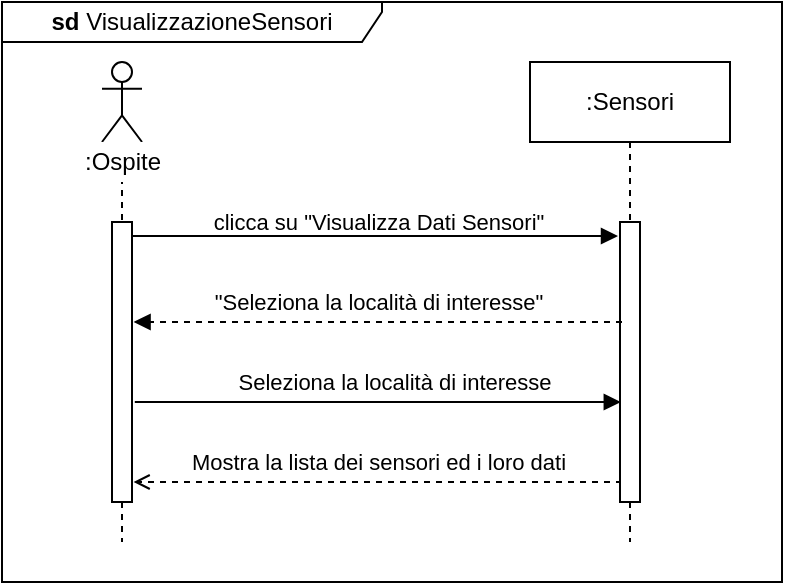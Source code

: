 <mxfile version="13.9.9" type="device"><diagram id="MIO8tU1UEvl1B__BIQpK" name="Page-1"><mxGraphModel dx="1086" dy="1975" grid="1" gridSize="10" guides="1" tooltips="1" connect="1" arrows="1" fold="1" page="1" pageScale="1" pageWidth="827" pageHeight="1169" math="0" shadow="0"><root><mxCell id="0"/><mxCell id="1" parent="0"/><mxCell id="ORToput19fKV2EuOsulp-1" value="&lt;b&gt;sd &lt;/b&gt;VisualizzazioneSensori" style="shape=umlFrame;whiteSpace=wrap;html=1;width=190;height=20;" parent="1" vertex="1"><mxGeometry x="70" y="-1150" width="390" height="290" as="geometry"/></mxCell><mxCell id="biBlbflUzNOPunbcJSMS-14" value="" style="endArrow=open;dashed=1;endFill=0;endSize=6;html=1;exitX=0.021;exitY=0.946;exitDx=0;exitDy=0;exitPerimeter=0;startSize=8;" parent="1" edge="1"><mxGeometry width="160" relative="1" as="geometry"><mxPoint x="380" y="-910.0" as="sourcePoint"/><mxPoint x="135.79" y="-910.0" as="targetPoint"/></mxGeometry></mxCell><mxCell id="biBlbflUzNOPunbcJSMS-3" value="" style="shape=umlLifeline;participant=umlActor;perimeter=lifelinePerimeter;whiteSpace=wrap;html=1;container=1;collapsible=0;recursiveResize=0;verticalAlign=top;spacingTop=36;outlineConnect=0;" parent="1" vertex="1"><mxGeometry x="120" y="-1120" width="20" height="240" as="geometry"/></mxCell><mxCell id="biBlbflUzNOPunbcJSMS-5" value="" style="html=1;points=[];perimeter=orthogonalPerimeter;" parent="biBlbflUzNOPunbcJSMS-3" vertex="1"><mxGeometry x="5" y="80" width="10" height="140" as="geometry"/></mxCell><mxCell id="biBlbflUzNOPunbcJSMS-16" value="&lt;font style=&quot;font-size: 11px&quot;&gt;Mostra la lista dei sensori ed i loro dati&lt;br&gt;&lt;/font&gt;" style="text;html=1;align=center;verticalAlign=middle;resizable=0;points=[];autosize=1;" parent="1" vertex="1"><mxGeometry x="157.9" y="-930" width="200" height="20" as="geometry"/></mxCell><mxCell id="TRykJOhFTjoU_KH9r5qd-1" value=":Ospite" style="text;html=1;strokeColor=none;align=center;verticalAlign=middle;whiteSpace=wrap;rounded=0;fillColor=#ffffff;" parent="1" vertex="1"><mxGeometry x="88.75" y="-1080" width="82.5" height="20" as="geometry"/></mxCell><mxCell id="ypjeq9G7LxEX_NMW0lsS-1" value="" style="html=1;verticalAlign=bottom;startArrow=none;endArrow=block;startSize=8;startFill=0;entryX=-0.1;entryY=0.05;entryDx=0;entryDy=0;entryPerimeter=0;" parent="1" source="biBlbflUzNOPunbcJSMS-5" target="ypjeq9G7LxEX_NMW0lsS-3" edge="1"><mxGeometry relative="1" as="geometry"><mxPoint x="138.0" y="-1022.96" as="sourcePoint"/><mxPoint x="377.33" y="-1023" as="targetPoint"/></mxGeometry></mxCell><mxCell id="ypjeq9G7LxEX_NMW0lsS-2" value=":Sensori" style="shape=umlLifeline;perimeter=lifelinePerimeter;whiteSpace=wrap;html=1;container=1;collapsible=0;recursiveResize=0;outlineConnect=0;" parent="1" vertex="1"><mxGeometry x="334" y="-1120" width="100" height="240" as="geometry"/></mxCell><mxCell id="ypjeq9G7LxEX_NMW0lsS-3" value="" style="html=1;points=[];perimeter=orthogonalPerimeter;" parent="ypjeq9G7LxEX_NMW0lsS-2" vertex="1"><mxGeometry x="45" y="80" width="10" height="140" as="geometry"/></mxCell><mxCell id="ypjeq9G7LxEX_NMW0lsS-4" value="&lt;font style=&quot;font-size: 11px&quot;&gt;clicca su &quot;Visualizza Dati Sensori&quot;&lt;/font&gt;" style="text;html=1;align=center;verticalAlign=middle;resizable=0;points=[];autosize=1;" parent="1" vertex="1"><mxGeometry x="167.9" y="-1050" width="180" height="20" as="geometry"/></mxCell><mxCell id="M9mcx9UqrDoUk34175ih-1" value="" style="html=1;verticalAlign=bottom;startArrow=none;endArrow=block;startSize=8;startFill=0;entryX=-0.1;entryY=0.05;entryDx=0;entryDy=0;entryPerimeter=0;" parent="1" edge="1"><mxGeometry relative="1" as="geometry"><mxPoint x="136.4" y="-950" as="sourcePoint"/><mxPoint x="379.4" y="-950" as="targetPoint"/></mxGeometry></mxCell><mxCell id="M9mcx9UqrDoUk34175ih-2" value="&lt;font style=&quot;font-size: 11px&quot;&gt;Seleziona la località di interesse&lt;/font&gt;" style="text;html=1;align=center;verticalAlign=middle;resizable=0;points=[];autosize=1;" parent="1" vertex="1"><mxGeometry x="181.25" y="-970" width="170" height="20" as="geometry"/></mxCell><mxCell id="M9mcx9UqrDoUk34175ih-5" value="" style="endArrow=block;dashed=1;endFill=1;endSize=6;html=1;exitX=0.021;exitY=0.946;exitDx=0;exitDy=0;exitPerimeter=0;" parent="1" edge="1"><mxGeometry width="160" relative="1" as="geometry"><mxPoint x="380" y="-990.0" as="sourcePoint"/><mxPoint x="135.79" y="-990.0" as="targetPoint"/></mxGeometry></mxCell><mxCell id="M9mcx9UqrDoUk34175ih-6" value="&quot;Seleziona la località di interesse&quot;" style="edgeLabel;html=1;align=center;verticalAlign=middle;resizable=0;points=[];" parent="M9mcx9UqrDoUk34175ih-5" vertex="1" connectable="0"><mxGeometry x="0.556" y="1" relative="1" as="geometry"><mxPoint x="67.9" y="-11" as="offset"/></mxGeometry></mxCell></root></mxGraphModel></diagram></mxfile>